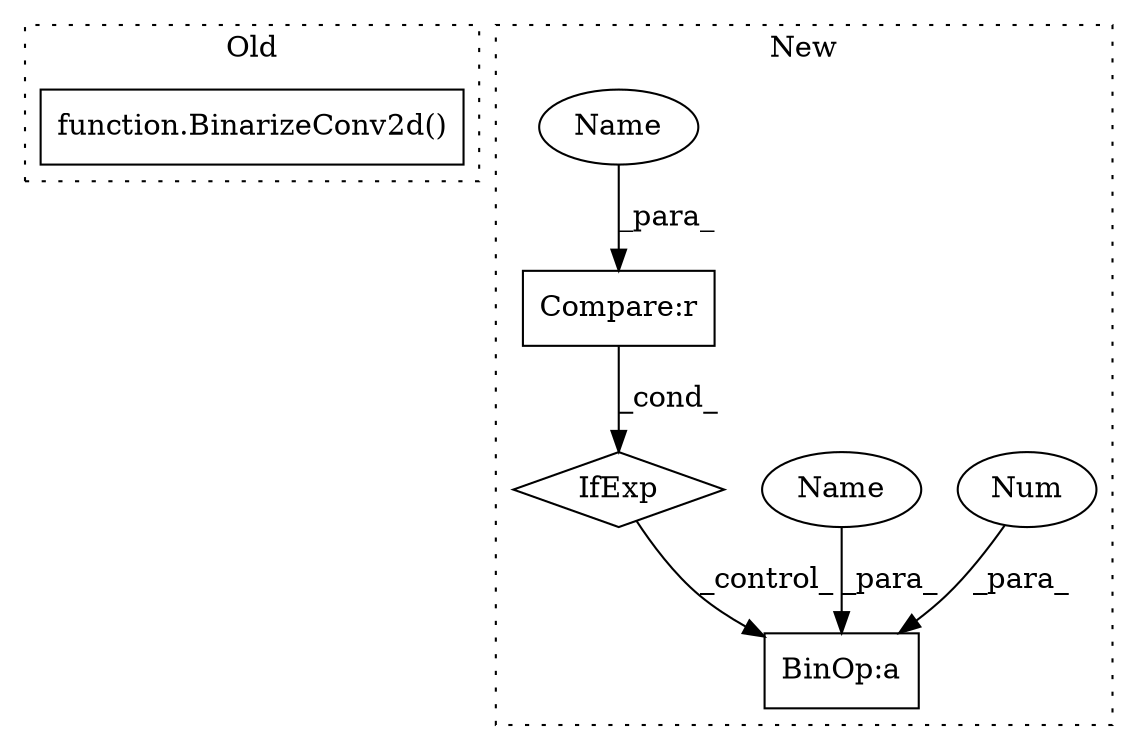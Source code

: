 digraph G {
subgraph cluster0 {
1 [label="function.BinarizeConv2d()" a="75" s="2495,2544" l="15,43" shape="box"];
label = "Old";
style="dotted";
}
subgraph cluster1 {
2 [label="IfExp" a="51" s="1984,2022" l="4,6" shape="diamond"];
3 [label="BinOp:a" a="82" s="2034" l="4" shape="box"];
4 [label="Compare:r" a="40" s="1988" l="34" shape="box"];
5 [label="Num" a="76" s="2038" l="1" shape="ellipse"];
6 [label="Name" a="87" s="2028" l="6" shape="ellipse"];
7 [label="Name" a="87" s="1988" l="6" shape="ellipse"];
label = "New";
style="dotted";
}
2 -> 3 [label="_control_"];
4 -> 2 [label="_cond_"];
5 -> 3 [label="_para_"];
6 -> 3 [label="_para_"];
7 -> 4 [label="_para_"];
}